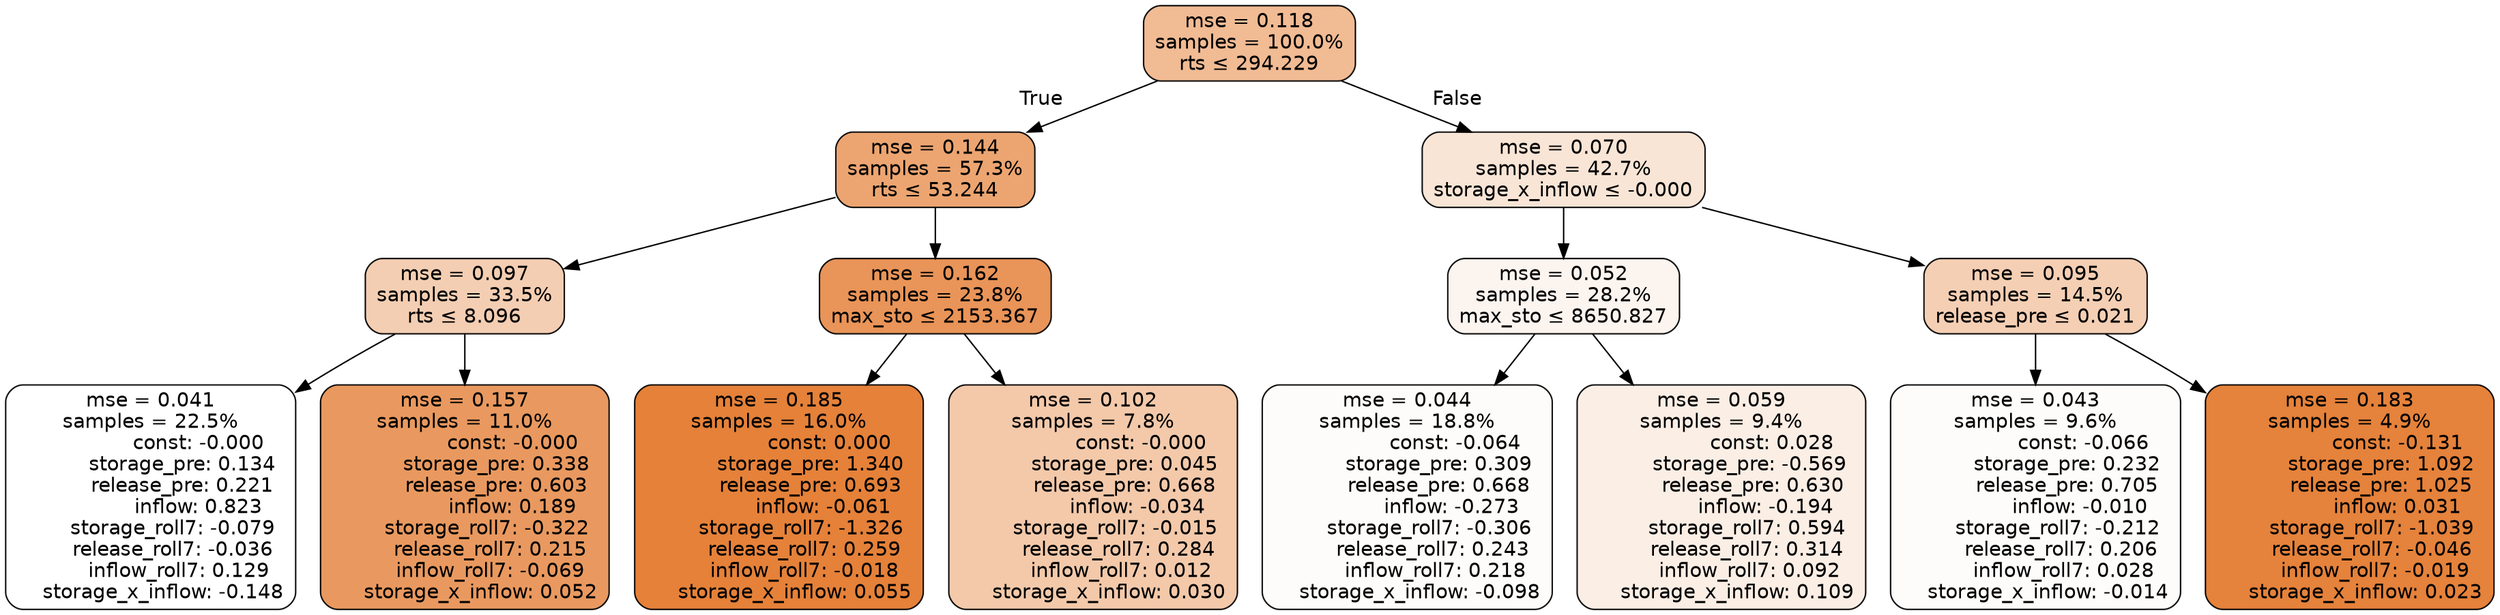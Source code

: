 digraph tree {
bgcolor="transparent"
node [shape=rectangle, style="filled, rounded", color="black", fontname=helvetica] ;
edge [fontname=helvetica] ;
	"0" [label="mse = 0.118
samples = 100.0%
rts &le; 294.229", fillcolor="#f1bb94"]
	"1" [label="mse = 0.144
samples = 57.3%
rts &le; 53.244", fillcolor="#eca571"]
	"2" [label="mse = 0.097
samples = 33.5%
rts &le; 8.096", fillcolor="#f4ceb2"]
	"3" [label="mse = 0.041
samples = 22.5%
               const: -0.000
          storage_pre: 0.134
          release_pre: 0.221
               inflow: 0.823
       storage_roll7: -0.079
       release_roll7: -0.036
         inflow_roll7: 0.129
    storage_x_inflow: -0.148", fillcolor="#ffffff"]
	"4" [label="mse = 0.157
samples = 11.0%
               const: -0.000
          storage_pre: 0.338
          release_pre: 0.603
               inflow: 0.189
       storage_roll7: -0.322
        release_roll7: 0.215
        inflow_roll7: -0.069
     storage_x_inflow: 0.052", fillcolor="#e9995f"]
	"5" [label="mse = 0.162
samples = 23.8%
max_sto &le; 2153.367", fillcolor="#e99458"]
	"6" [label="mse = 0.185
samples = 16.0%
                const: 0.000
          storage_pre: 1.340
          release_pre: 0.693
              inflow: -0.061
       storage_roll7: -1.326
        release_roll7: 0.259
        inflow_roll7: -0.018
     storage_x_inflow: 0.055", fillcolor="#e58139"]
	"7" [label="mse = 0.102
samples = 7.8%
               const: -0.000
          storage_pre: 0.045
          release_pre: 0.668
              inflow: -0.034
       storage_roll7: -0.015
        release_roll7: 0.284
         inflow_roll7: 0.012
     storage_x_inflow: 0.030", fillcolor="#f3c9aa"]
	"8" [label="mse = 0.070
samples = 42.7%
storage_x_inflow &le; -0.000", fillcolor="#f9e5d6"]
	"9" [label="mse = 0.052
samples = 28.2%
max_sto &le; 8650.827", fillcolor="#fcf4ef"]
	"10" [label="mse = 0.044
samples = 18.8%
               const: -0.064
          storage_pre: 0.309
          release_pre: 0.668
              inflow: -0.273
       storage_roll7: -0.306
        release_roll7: 0.243
         inflow_roll7: 0.218
    storage_x_inflow: -0.098", fillcolor="#fefcfa"]
	"11" [label="mse = 0.059
samples = 9.4%
                const: 0.028
         storage_pre: -0.569
          release_pre: 0.630
              inflow: -0.194
        storage_roll7: 0.594
        release_roll7: 0.314
         inflow_roll7: 0.092
     storage_x_inflow: 0.109", fillcolor="#fbeee5"]
	"12" [label="mse = 0.095
samples = 14.5%
release_pre &le; 0.021", fillcolor="#f5cfb4"]
	"13" [label="mse = 0.043
samples = 9.6%
               const: -0.066
          storage_pre: 0.232
          release_pre: 0.705
              inflow: -0.010
       storage_roll7: -0.212
        release_roll7: 0.206
         inflow_roll7: 0.028
    storage_x_inflow: -0.014", fillcolor="#fefcfb"]
	"14" [label="mse = 0.183
samples = 4.9%
               const: -0.131
          storage_pre: 1.092
          release_pre: 1.025
               inflow: 0.031
       storage_roll7: -1.039
       release_roll7: -0.046
        inflow_roll7: -0.019
     storage_x_inflow: 0.023", fillcolor="#e5823b"]

	"0" -> "1" [labeldistance=2.5, labelangle=45, headlabel="True"]
	"1" -> "2"
	"2" -> "3"
	"2" -> "4"
	"1" -> "5"
	"5" -> "6"
	"5" -> "7"
	"0" -> "8" [labeldistance=2.5, labelangle=-45, headlabel="False"]
	"8" -> "9"
	"9" -> "10"
	"9" -> "11"
	"8" -> "12"
	"12" -> "13"
	"12" -> "14"
}